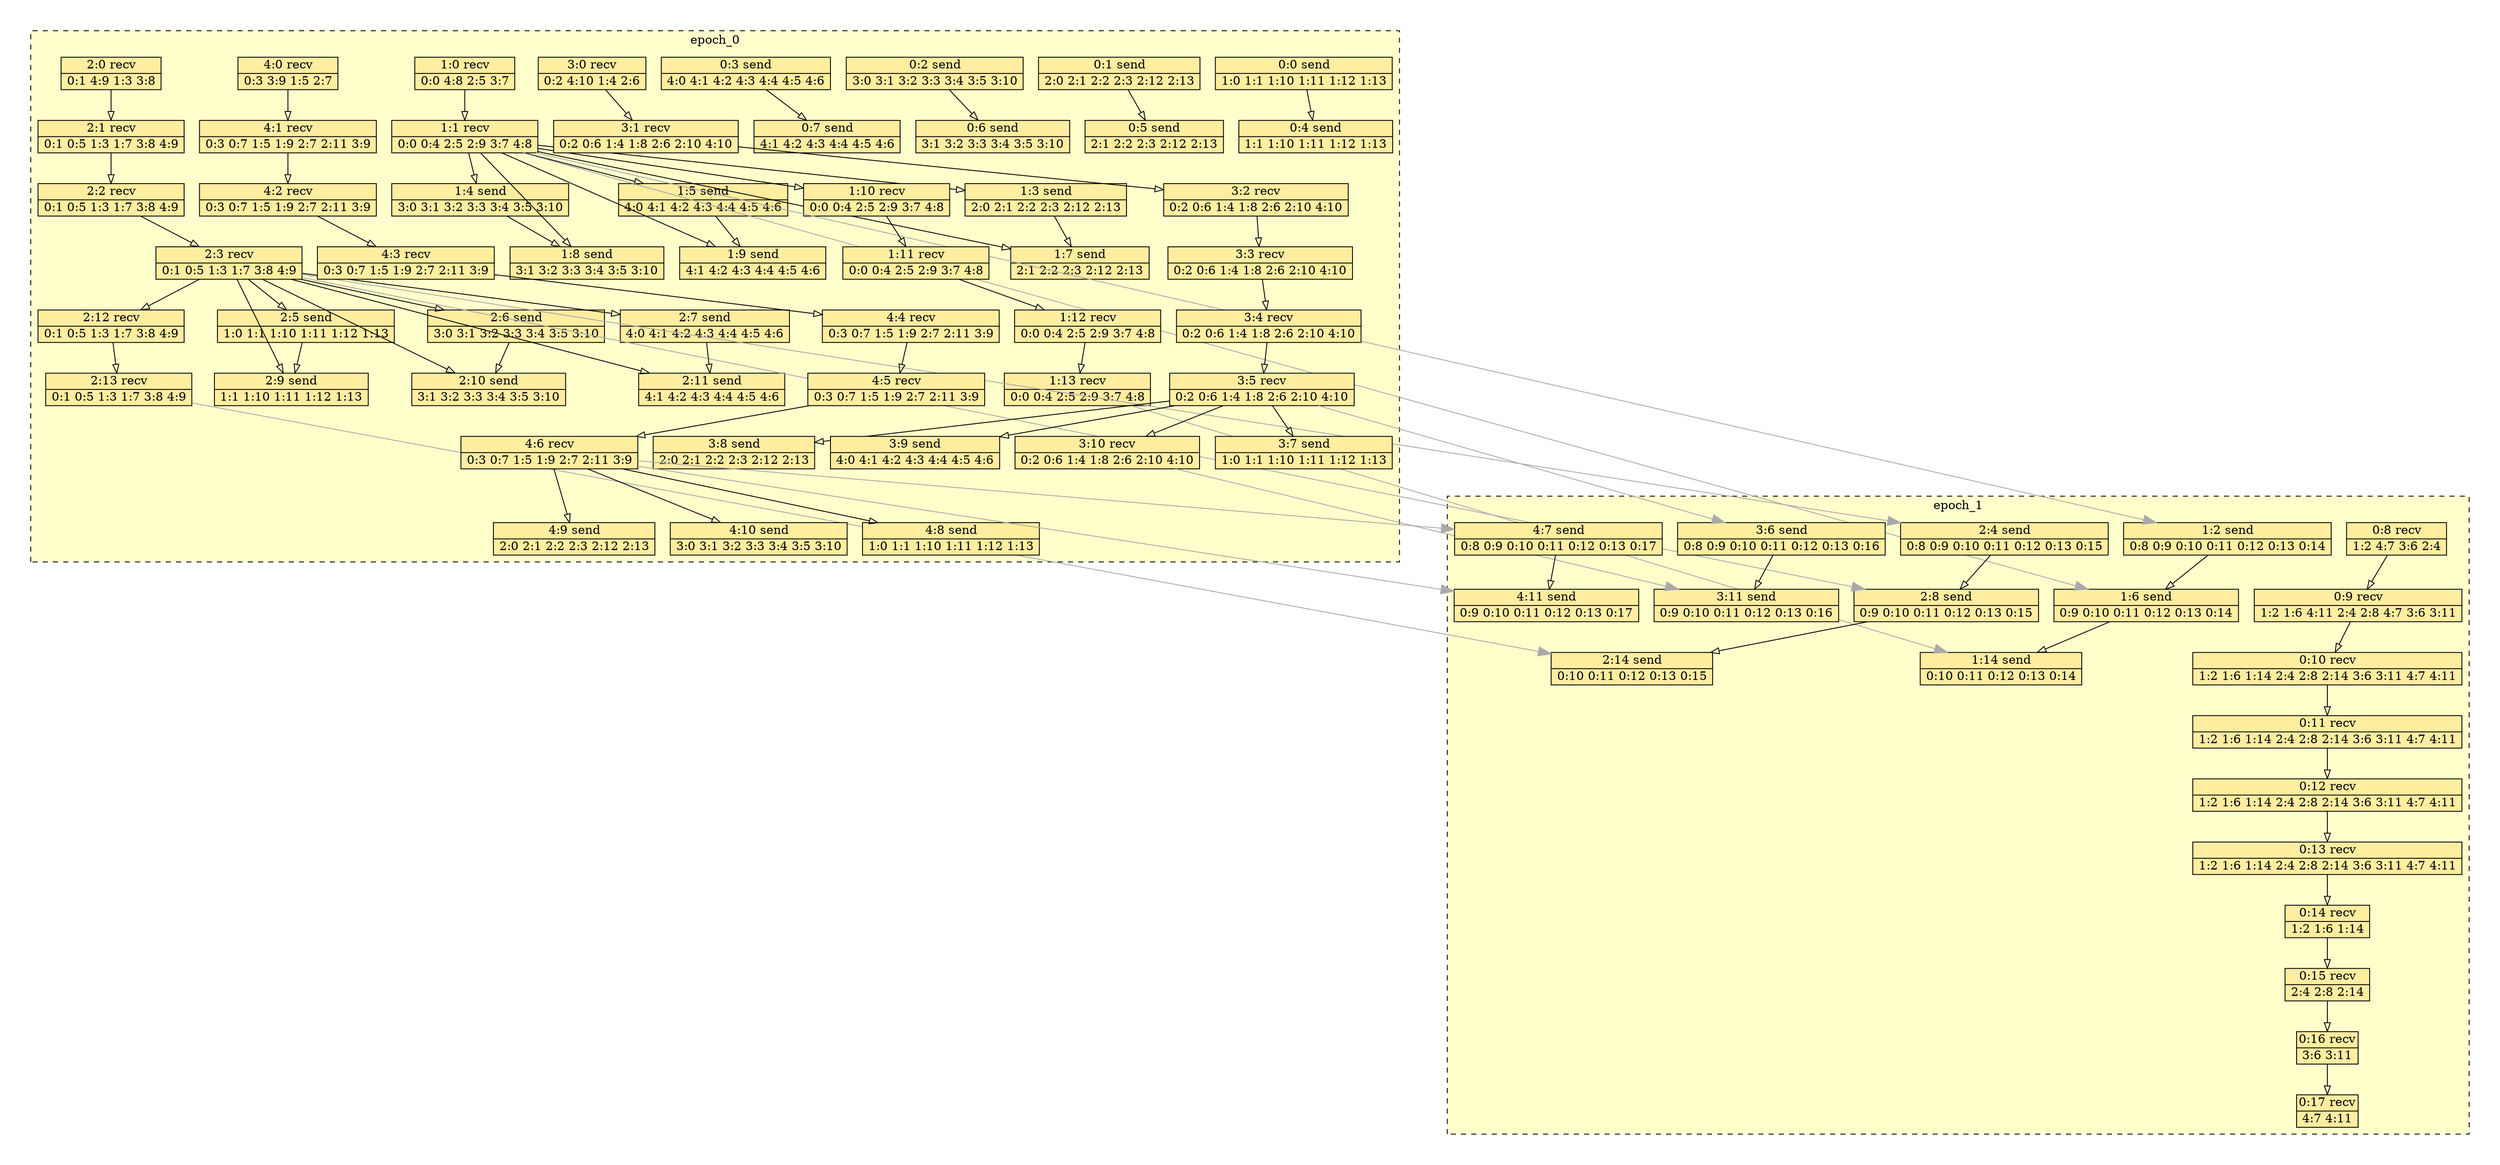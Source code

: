 digraph{node[shape=none margin=0 style=filled colorscheme=ylorrd9 fillcolor=2];compound=true;splines=line;subgraph clusterdummy0_0{style=invis;subgraph clusterdummy0_1{style=invis;subgraph clusterdummy0_2{style=invis;subgraph cluster0{style=dashed;colorscheme=ylorrd9;bgcolor=1;edge[arrowhead=empty];label=epoch_0;0[label=<<table border="0" cellborder="0" cellspacing="0"><tr><td>0:0 send</td></tr><hr/><tr><td> 1:0 1:1 1:10 1:11 1:12 1:13 </td></tr></table>>];1[label=<<table border="0" cellborder="0" cellspacing="0"><tr><td>0:1 send</td></tr><hr/><tr><td> 2:0 2:1 2:2 2:3 2:12 2:13 </td></tr></table>>];2[label=<<table border="0" cellborder="0" cellspacing="0"><tr><td>0:2 send</td></tr><hr/><tr><td> 3:0 3:1 3:2 3:3 3:4 3:5 3:10 </td></tr></table>>];3[label=<<table border="0" cellborder="0" cellspacing="0"><tr><td>0:3 send</td></tr><hr/><tr><td> 4:0 4:1 4:2 4:3 4:4 4:5 4:6 </td></tr></table>>];4[label=<<table border="0" cellborder="0" cellspacing="0"><tr><td>0:4 send</td></tr><hr/><tr><td> 1:1 1:10 1:11 1:12 1:13 </td></tr></table>>];0->4;5[label=<<table border="0" cellborder="0" cellspacing="0"><tr><td>0:5 send</td></tr><hr/><tr><td> 2:1 2:2 2:3 2:12 2:13 </td></tr></table>>];1->5;6[label=<<table border="0" cellborder="0" cellspacing="0"><tr><td>0:6 send</td></tr><hr/><tr><td> 3:1 3:2 3:3 3:4 3:5 3:10 </td></tr></table>>];2->6;7[label=<<table border="0" cellborder="0" cellspacing="0"><tr><td>0:7 send</td></tr><hr/><tr><td> 4:1 4:2 4:3 4:4 4:5 4:6 </td></tr></table>>];3->7;18[label=<<table border="0" cellborder="0" cellspacing="0"><tr><td>1:0 recv</td></tr><hr/><tr><td> 0:0 4:8 2:5 3:7 </td></tr></table>>];19[label=<<table border="0" cellborder="0" cellspacing="0"><tr><td>1:1 recv</td></tr><hr/><tr><td> 0:0 0:4 2:5 2:9 3:7 4:8 </td></tr></table>>];18->19;21[label=<<table border="0" cellborder="0" cellspacing="0"><tr><td>1:3 send</td></tr><hr/><tr><td> 2:0 2:1 2:2 2:3 2:12 2:13 </td></tr></table>>];19->21;22[label=<<table border="0" cellborder="0" cellspacing="0"><tr><td>1:4 send</td></tr><hr/><tr><td> 3:0 3:1 3:2 3:3 3:4 3:5 3:10 </td></tr></table>>];19->22;23[label=<<table border="0" cellborder="0" cellspacing="0"><tr><td>1:5 send</td></tr><hr/><tr><td> 4:0 4:1 4:2 4:3 4:4 4:5 4:6 </td></tr></table>>];19->23;25[label=<<table border="0" cellborder="0" cellspacing="0"><tr><td>1:7 send</td></tr><hr/><tr><td> 2:1 2:2 2:3 2:12 2:13 </td></tr></table>>];21->25;19->25;26[label=<<table border="0" cellborder="0" cellspacing="0"><tr><td>1:8 send</td></tr><hr/><tr><td> 3:1 3:2 3:3 3:4 3:5 3:10 </td></tr></table>>];22->26;19->26;27[label=<<table border="0" cellborder="0" cellspacing="0"><tr><td>1:9 send</td></tr><hr/><tr><td> 4:1 4:2 4:3 4:4 4:5 4:6 </td></tr></table>>];23->27;19->27;28[label=<<table border="0" cellborder="0" cellspacing="0"><tr><td>1:10 recv</td></tr><hr/><tr><td> 0:0 0:4 2:5 2:9 3:7 4:8 </td></tr></table>>];19->28;29[label=<<table border="0" cellborder="0" cellspacing="0"><tr><td>1:11 recv</td></tr><hr/><tr><td> 0:0 0:4 2:5 2:9 3:7 4:8 </td></tr></table>>];28->29;30[label=<<table border="0" cellborder="0" cellspacing="0"><tr><td>1:12 recv</td></tr><hr/><tr><td> 0:0 0:4 2:5 2:9 3:7 4:8 </td></tr></table>>];29->30;31[label=<<table border="0" cellborder="0" cellspacing="0"><tr><td>1:13 recv</td></tr><hr/><tr><td> 0:0 0:4 2:5 2:9 3:7 4:8 </td></tr></table>>];30->31;33[label=<<table border="0" cellborder="0" cellspacing="0"><tr><td>2:0 recv</td></tr><hr/><tr><td> 0:1 4:9 1:3 3:8 </td></tr></table>>];34[label=<<table border="0" cellborder="0" cellspacing="0"><tr><td>2:1 recv</td></tr><hr/><tr><td> 0:1 0:5 1:3 1:7 3:8 4:9 </td></tr></table>>];33->34;35[label=<<table border="0" cellborder="0" cellspacing="0"><tr><td>2:2 recv</td></tr><hr/><tr><td> 0:1 0:5 1:3 1:7 3:8 4:9 </td></tr></table>>];34->35;36[label=<<table border="0" cellborder="0" cellspacing="0"><tr><td>2:3 recv</td></tr><hr/><tr><td> 0:1 0:5 1:3 1:7 3:8 4:9 </td></tr></table>>];35->36;38[label=<<table border="0" cellborder="0" cellspacing="0"><tr><td>2:5 send</td></tr><hr/><tr><td> 1:0 1:1 1:10 1:11 1:12 1:13 </td></tr></table>>];36->38;39[label=<<table border="0" cellborder="0" cellspacing="0"><tr><td>2:6 send</td></tr><hr/><tr><td> 3:0 3:1 3:2 3:3 3:4 3:5 3:10 </td></tr></table>>];36->39;40[label=<<table border="0" cellborder="0" cellspacing="0"><tr><td>2:7 send</td></tr><hr/><tr><td> 4:0 4:1 4:2 4:3 4:4 4:5 4:6 </td></tr></table>>];36->40;42[label=<<table border="0" cellborder="0" cellspacing="0"><tr><td>2:9 send</td></tr><hr/><tr><td> 1:1 1:10 1:11 1:12 1:13 </td></tr></table>>];38->42;36->42;43[label=<<table border="0" cellborder="0" cellspacing="0"><tr><td>2:10 send</td></tr><hr/><tr><td> 3:1 3:2 3:3 3:4 3:5 3:10 </td></tr></table>>];39->43;36->43;44[label=<<table border="0" cellborder="0" cellspacing="0"><tr><td>2:11 send</td></tr><hr/><tr><td> 4:1 4:2 4:3 4:4 4:5 4:6 </td></tr></table>>];40->44;36->44;45[label=<<table border="0" cellborder="0" cellspacing="0"><tr><td>2:12 recv</td></tr><hr/><tr><td> 0:1 0:5 1:3 1:7 3:8 4:9 </td></tr></table>>];36->45;46[label=<<table border="0" cellborder="0" cellspacing="0"><tr><td>2:13 recv</td></tr><hr/><tr><td> 0:1 0:5 1:3 1:7 3:8 4:9 </td></tr></table>>];45->46;48[label=<<table border="0" cellborder="0" cellspacing="0"><tr><td>3:0 recv</td></tr><hr/><tr><td> 0:2 4:10 1:4 2:6 </td></tr></table>>];49[label=<<table border="0" cellborder="0" cellspacing="0"><tr><td>3:1 recv</td></tr><hr/><tr><td> 0:2 0:6 1:4 1:8 2:6 2:10 4:10 </td></tr></table>>];48->49;50[label=<<table border="0" cellborder="0" cellspacing="0"><tr><td>3:2 recv</td></tr><hr/><tr><td> 0:2 0:6 1:4 1:8 2:6 2:10 4:10 </td></tr></table>>];49->50;51[label=<<table border="0" cellborder="0" cellspacing="0"><tr><td>3:3 recv</td></tr><hr/><tr><td> 0:2 0:6 1:4 1:8 2:6 2:10 4:10 </td></tr></table>>];50->51;52[label=<<table border="0" cellborder="0" cellspacing="0"><tr><td>3:4 recv</td></tr><hr/><tr><td> 0:2 0:6 1:4 1:8 2:6 2:10 4:10 </td></tr></table>>];51->52;53[label=<<table border="0" cellborder="0" cellspacing="0"><tr><td>3:5 recv</td></tr><hr/><tr><td> 0:2 0:6 1:4 1:8 2:6 2:10 4:10 </td></tr></table>>];52->53;55[label=<<table border="0" cellborder="0" cellspacing="0"><tr><td>3:7 send</td></tr><hr/><tr><td> 1:0 1:1 1:10 1:11 1:12 1:13 </td></tr></table>>];53->55;56[label=<<table border="0" cellborder="0" cellspacing="0"><tr><td>3:8 send</td></tr><hr/><tr><td> 2:0 2:1 2:2 2:3 2:12 2:13 </td></tr></table>>];53->56;57[label=<<table border="0" cellborder="0" cellspacing="0"><tr><td>3:9 send</td></tr><hr/><tr><td> 4:0 4:1 4:2 4:3 4:4 4:5 4:6 </td></tr></table>>];53->57;58[label=<<table border="0" cellborder="0" cellspacing="0"><tr><td>3:10 recv</td></tr><hr/><tr><td> 0:2 0:6 1:4 1:8 2:6 2:10 4:10 </td></tr></table>>];53->58;60[label=<<table border="0" cellborder="0" cellspacing="0"><tr><td>4:0 recv</td></tr><hr/><tr><td> 0:3 3:9 1:5 2:7 </td></tr></table>>];61[label=<<table border="0" cellborder="0" cellspacing="0"><tr><td>4:1 recv</td></tr><hr/><tr><td> 0:3 0:7 1:5 1:9 2:7 2:11 3:9 </td></tr></table>>];60->61;62[label=<<table border="0" cellborder="0" cellspacing="0"><tr><td>4:2 recv</td></tr><hr/><tr><td> 0:3 0:7 1:5 1:9 2:7 2:11 3:9 </td></tr></table>>];61->62;63[label=<<table border="0" cellborder="0" cellspacing="0"><tr><td>4:3 recv</td></tr><hr/><tr><td> 0:3 0:7 1:5 1:9 2:7 2:11 3:9 </td></tr></table>>];62->63;64[label=<<table border="0" cellborder="0" cellspacing="0"><tr><td>4:4 recv</td></tr><hr/><tr><td> 0:3 0:7 1:5 1:9 2:7 2:11 3:9 </td></tr></table>>];63->64;65[label=<<table border="0" cellborder="0" cellspacing="0"><tr><td>4:5 recv</td></tr><hr/><tr><td> 0:3 0:7 1:5 1:9 2:7 2:11 3:9 </td></tr></table>>];64->65;66[label=<<table border="0" cellborder="0" cellspacing="0"><tr><td>4:6 recv</td></tr><hr/><tr><td> 0:3 0:7 1:5 1:9 2:7 2:11 3:9 </td></tr></table>>];65->66;68[label=<<table border="0" cellborder="0" cellspacing="0"><tr><td>4:8 send</td></tr><hr/><tr><td> 1:0 1:1 1:10 1:11 1:12 1:13 </td></tr></table>>];66->68;69[label=<<table border="0" cellborder="0" cellspacing="0"><tr><td>4:9 send</td></tr><hr/><tr><td> 2:0 2:1 2:2 2:3 2:12 2:13 </td></tr></table>>];66->69;70[label=<<table border="0" cellborder="0" cellspacing="0"><tr><td>4:10 send</td></tr><hr/><tr><td> 3:0 3:1 3:2 3:3 3:4 3:5 3:10 </td></tr></table>>];66->70;}}}}subgraph clusterdummy1_0{style=invis;subgraph clusterdummy1_1{style=invis;subgraph clusterdummy1_2{style=invis;subgraph cluster1{style=dashed;colorscheme=ylorrd9;bgcolor=1;edge[arrowhead=empty];label=epoch_1;8[label=<<table border="0" cellborder="0" cellspacing="0"><tr><td>0:8 recv</td></tr><hr/><tr><td> 1:2 4:7 3:6 2:4 </td></tr></table>>];9[label=<<table border="0" cellborder="0" cellspacing="0"><tr><td>0:9 recv</td></tr><hr/><tr><td> 1:2 1:6 4:11 2:4 2:8 4:7 3:6 3:11 </td></tr></table>>];8->9;10[label=<<table border="0" cellborder="0" cellspacing="0"><tr><td>0:10 recv</td></tr><hr/><tr><td> 1:2 1:6 1:14 2:4 2:8 2:14 3:6 3:11 4:7 4:11 </td></tr></table>>];9->10;11[label=<<table border="0" cellborder="0" cellspacing="0"><tr><td>0:11 recv</td></tr><hr/><tr><td> 1:2 1:6 1:14 2:4 2:8 2:14 3:6 3:11 4:7 4:11 </td></tr></table>>];10->11;12[label=<<table border="0" cellborder="0" cellspacing="0"><tr><td>0:12 recv</td></tr><hr/><tr><td> 1:2 1:6 1:14 2:4 2:8 2:14 3:6 3:11 4:7 4:11 </td></tr></table>>];11->12;13[label=<<table border="0" cellborder="0" cellspacing="0"><tr><td>0:13 recv</td></tr><hr/><tr><td> 1:2 1:6 1:14 2:4 2:8 2:14 3:6 3:11 4:7 4:11 </td></tr></table>>];12->13;14[label=<<table border="0" cellborder="0" cellspacing="0"><tr><td>0:14 recv</td></tr><hr/><tr><td> 1:2 1:6 1:14 </td></tr></table>>];13->14;15[label=<<table border="0" cellborder="0" cellspacing="0"><tr><td>0:15 recv</td></tr><hr/><tr><td> 2:4 2:8 2:14 </td></tr></table>>];14->15;16[label=<<table border="0" cellborder="0" cellspacing="0"><tr><td>0:16 recv</td></tr><hr/><tr><td> 3:6 3:11 </td></tr></table>>];15->16;17[label=<<table border="0" cellborder="0" cellspacing="0"><tr><td>0:17 recv</td></tr><hr/><tr><td> 4:7 4:11 </td></tr></table>>];16->17;20[label=<<table border="0" cellborder="0" cellspacing="0"><tr><td>1:2 send</td></tr><hr/><tr><td> 0:8 0:9 0:10 0:11 0:12 0:13 0:14 </td></tr></table>>];24[label=<<table border="0" cellborder="0" cellspacing="0"><tr><td>1:6 send</td></tr><hr/><tr><td> 0:9 0:10 0:11 0:12 0:13 0:14 </td></tr></table>>];20->24;32[label=<<table border="0" cellborder="0" cellspacing="0"><tr><td>1:14 send</td></tr><hr/><tr><td> 0:10 0:11 0:12 0:13 0:14 </td></tr></table>>];24->32;37[label=<<table border="0" cellborder="0" cellspacing="0"><tr><td>2:4 send</td></tr><hr/><tr><td> 0:8 0:9 0:10 0:11 0:12 0:13 0:15 </td></tr></table>>];41[label=<<table border="0" cellborder="0" cellspacing="0"><tr><td>2:8 send</td></tr><hr/><tr><td> 0:9 0:10 0:11 0:12 0:13 0:15 </td></tr></table>>];37->41;47[label=<<table border="0" cellborder="0" cellspacing="0"><tr><td>2:14 send</td></tr><hr/><tr><td> 0:10 0:11 0:12 0:13 0:15 </td></tr></table>>];41->47;54[label=<<table border="0" cellborder="0" cellspacing="0"><tr><td>3:6 send</td></tr><hr/><tr><td> 0:8 0:9 0:10 0:11 0:12 0:13 0:16 </td></tr></table>>];59[label=<<table border="0" cellborder="0" cellspacing="0"><tr><td>3:11 send</td></tr><hr/><tr><td> 0:9 0:10 0:11 0:12 0:13 0:16 </td></tr></table>>];54->59;67[label=<<table border="0" cellborder="0" cellspacing="0"><tr><td>4:7 send</td></tr><hr/><tr><td> 0:8 0:9 0:10 0:11 0:12 0:13 0:17 </td></tr></table>>];71[label=<<table border="0" cellborder="0" cellspacing="0"><tr><td>4:11 send</td></tr><hr/><tr><td> 0:9 0:10 0:11 0:12 0:13 0:17 </td></tr></table>>];67->71;}}}}subgraph{edge[color=darkgray arrowsize=1.5];19->20;19->24;31->32;36->37;36->41;46->47;53->54;58->59;66->67;66->71;}}